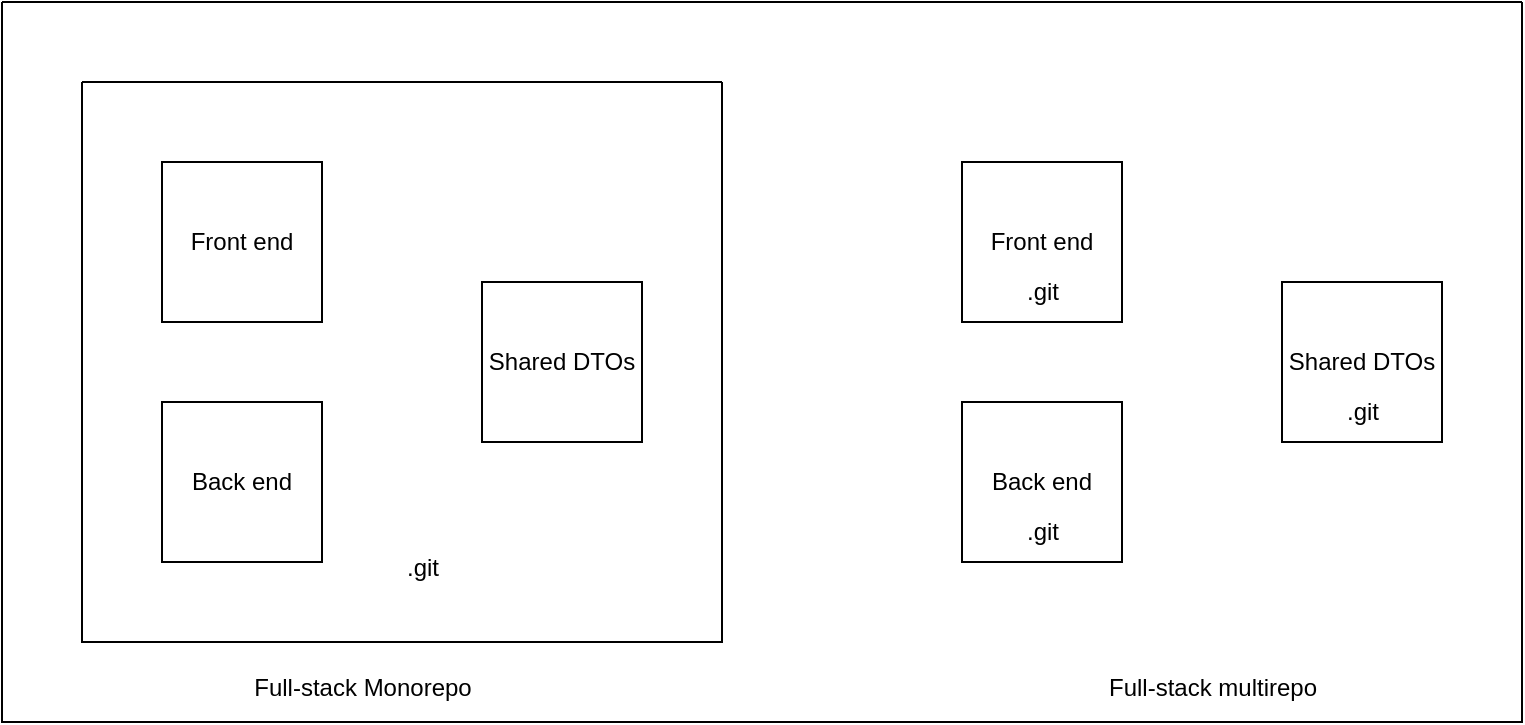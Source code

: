 <mxfile version="24.7.17">
  <diagram name="Page-1" id="6iZxm5ZANNNNg5vItxYR">
    <mxGraphModel dx="1306" dy="809" grid="1" gridSize="10" guides="1" tooltips="1" connect="1" arrows="1" fold="1" page="1" pageScale="1" pageWidth="827" pageHeight="1169" math="0" shadow="0">
      <root>
        <mxCell id="0" />
        <mxCell id="1" parent="0" />
        <mxCell id="zdaBn5TpN_4zmrhnIGJ8-11" value="" style="swimlane;startSize=0;" vertex="1" parent="1">
          <mxGeometry x="80" y="80" width="320" height="280" as="geometry">
            <mxRectangle x="480" y="200" width="50" height="40" as="alternateBounds" />
          </mxGeometry>
        </mxCell>
        <mxCell id="zdaBn5TpN_4zmrhnIGJ8-12" value="Front end" style="whiteSpace=wrap;html=1;aspect=fixed;" vertex="1" parent="zdaBn5TpN_4zmrhnIGJ8-11">
          <mxGeometry x="40" y="40" width="80" height="80" as="geometry" />
        </mxCell>
        <mxCell id="zdaBn5TpN_4zmrhnIGJ8-13" value="Back end" style="whiteSpace=wrap;html=1;aspect=fixed;" vertex="1" parent="zdaBn5TpN_4zmrhnIGJ8-11">
          <mxGeometry x="40" y="160" width="80" height="80" as="geometry" />
        </mxCell>
        <mxCell id="zdaBn5TpN_4zmrhnIGJ8-14" value="Shared DTOs" style="whiteSpace=wrap;html=1;aspect=fixed;" vertex="1" parent="zdaBn5TpN_4zmrhnIGJ8-11">
          <mxGeometry x="200" y="100" width="80" height="80" as="geometry" />
        </mxCell>
        <mxCell id="zdaBn5TpN_4zmrhnIGJ8-15" value="Front end" style="whiteSpace=wrap;html=1;aspect=fixed;" vertex="1" parent="1">
          <mxGeometry x="520" y="120" width="80" height="80" as="geometry" />
        </mxCell>
        <mxCell id="zdaBn5TpN_4zmrhnIGJ8-16" value="Back end" style="whiteSpace=wrap;html=1;aspect=fixed;" vertex="1" parent="1">
          <mxGeometry x="520" y="240" width="80" height="80" as="geometry" />
        </mxCell>
        <mxCell id="zdaBn5TpN_4zmrhnIGJ8-17" value="Shared DTOs" style="whiteSpace=wrap;html=1;aspect=fixed;" vertex="1" parent="1">
          <mxGeometry x="680" y="180" width="80" height="80" as="geometry" />
        </mxCell>
        <mxCell id="zdaBn5TpN_4zmrhnIGJ8-18" value="Full-stack Monorepo" style="text;html=1;align=center;verticalAlign=middle;resizable=0;points=[];autosize=1;strokeColor=none;fillColor=none;" vertex="1" parent="1">
          <mxGeometry x="155" y="368" width="130" height="30" as="geometry" />
        </mxCell>
        <mxCell id="zdaBn5TpN_4zmrhnIGJ8-19" value="Full-stack multirepo" style="text;html=1;align=center;verticalAlign=middle;resizable=0;points=[];autosize=1;strokeColor=none;fillColor=none;" vertex="1" parent="1">
          <mxGeometry x="580" y="368" width="130" height="30" as="geometry" />
        </mxCell>
        <mxCell id="zdaBn5TpN_4zmrhnIGJ8-20" value=".git" style="text;html=1;align=center;verticalAlign=middle;resizable=0;points=[];autosize=1;strokeColor=none;fillColor=none;" vertex="1" parent="1">
          <mxGeometry x="230" y="308" width="40" height="30" as="geometry" />
        </mxCell>
        <mxCell id="zdaBn5TpN_4zmrhnIGJ8-25" value=".git" style="text;html=1;align=center;verticalAlign=middle;resizable=0;points=[];autosize=1;strokeColor=none;fillColor=none;" vertex="1" parent="1">
          <mxGeometry x="700" y="230" width="40" height="30" as="geometry" />
        </mxCell>
        <mxCell id="zdaBn5TpN_4zmrhnIGJ8-26" value=".git" style="text;html=1;align=center;verticalAlign=middle;resizable=0;points=[];autosize=1;strokeColor=none;fillColor=none;" vertex="1" parent="1">
          <mxGeometry x="540" y="290" width="40" height="30" as="geometry" />
        </mxCell>
        <mxCell id="zdaBn5TpN_4zmrhnIGJ8-27" value=".git" style="text;html=1;align=center;verticalAlign=middle;resizable=0;points=[];autosize=1;strokeColor=none;fillColor=none;" vertex="1" parent="1">
          <mxGeometry x="540" y="170" width="40" height="30" as="geometry" />
        </mxCell>
        <mxCell id="zdaBn5TpN_4zmrhnIGJ8-28" value="" style="swimlane;startSize=0;" vertex="1" parent="1">
          <mxGeometry x="40" y="40" width="760" height="360" as="geometry" />
        </mxCell>
      </root>
    </mxGraphModel>
  </diagram>
</mxfile>

